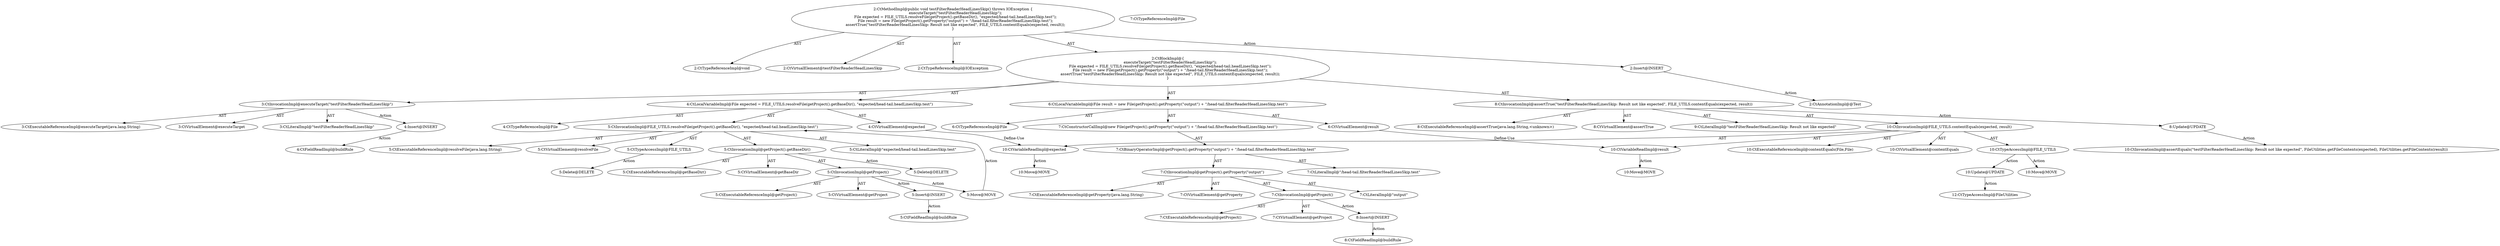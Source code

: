 digraph "testFilterReaderHeadLinesSkip#?" {
0 [label="2:CtTypeReferenceImpl@void" shape=ellipse]
1 [label="2:CtVirtualElement@testFilterReaderHeadLinesSkip" shape=ellipse]
2 [label="2:CtTypeReferenceImpl@IOException" shape=ellipse]
3 [label="3:CtExecutableReferenceImpl@executeTarget(java.lang.String)" shape=ellipse]
4 [label="3:CtVirtualElement@executeTarget" shape=ellipse]
5 [label="3:CtLiteralImpl@\"testFilterReaderHeadLinesSkip\"" shape=ellipse]
6 [label="3:CtInvocationImpl@executeTarget(\"testFilterReaderHeadLinesSkip\")" shape=ellipse]
7 [label="4:CtTypeReferenceImpl@File" shape=ellipse]
8 [label="5:CtExecutableReferenceImpl@resolveFile(java.lang.String)" shape=ellipse]
9 [label="5:CtVirtualElement@resolveFile" shape=ellipse]
10 [label="5:CtTypeAccessImpl@FILE_UTILS" shape=ellipse]
11 [label="5:CtExecutableReferenceImpl@getBaseDir()" shape=ellipse]
12 [label="5:CtVirtualElement@getBaseDir" shape=ellipse]
13 [label="5:CtExecutableReferenceImpl@getProject()" shape=ellipse]
14 [label="5:CtVirtualElement@getProject" shape=ellipse]
15 [label="5:CtInvocationImpl@getProject()" shape=ellipse]
16 [label="5:CtInvocationImpl@getProject().getBaseDir()" shape=ellipse]
17 [label="5:CtLiteralImpl@\"expected/head-tail.headLinesSkip.test\"" shape=ellipse]
18 [label="5:CtInvocationImpl@FILE_UTILS.resolveFile(getProject().getBaseDir(), \"expected/head-tail.headLinesSkip.test\")" shape=ellipse]
19 [label="4:CtVirtualElement@expected" shape=ellipse]
20 [label="4:CtLocalVariableImpl@File expected = FILE_UTILS.resolveFile(getProject().getBaseDir(), \"expected/head-tail.headLinesSkip.test\")" shape=ellipse]
21 [label="6:CtTypeReferenceImpl@File" shape=ellipse]
22 [label="7:CtTypeReferenceImpl@File" shape=ellipse]
23 [label="7:CtExecutableReferenceImpl@getProperty(java.lang.String)" shape=ellipse]
24 [label="7:CtVirtualElement@getProperty" shape=ellipse]
25 [label="7:CtExecutableReferenceImpl@getProject()" shape=ellipse]
26 [label="7:CtVirtualElement@getProject" shape=ellipse]
27 [label="7:CtInvocationImpl@getProject()" shape=ellipse]
28 [label="7:CtLiteralImpl@\"output\"" shape=ellipse]
29 [label="7:CtInvocationImpl@getProject().getProperty(\"output\")" shape=ellipse]
30 [label="7:CtLiteralImpl@\"/head-tail.filterReaderHeadLinesSkip.test\"" shape=ellipse]
31 [label="7:CtBinaryOperatorImpl@getProject().getProperty(\"output\") + \"/head-tail.filterReaderHeadLinesSkip.test\"" shape=ellipse]
32 [label="7:CtConstructorCallImpl@new File(getProject().getProperty(\"output\") + \"/head-tail.filterReaderHeadLinesSkip.test\")" shape=ellipse]
33 [label="6:CtVirtualElement@result" shape=ellipse]
34 [label="6:CtLocalVariableImpl@File result = new File(getProject().getProperty(\"output\") + \"/head-tail.filterReaderHeadLinesSkip.test\")" shape=ellipse]
35 [label="8:CtExecutableReferenceImpl@assertTrue(java.lang.String,<unknown>)" shape=ellipse]
36 [label="8:CtVirtualElement@assertTrue" shape=ellipse]
37 [label="9:CtLiteralImpl@\"testFilterReaderHeadLinesSkip: Result not like expected\"" shape=ellipse]
38 [label="10:CtExecutableReferenceImpl@contentEquals(File,File)" shape=ellipse]
39 [label="10:CtVirtualElement@contentEquals" shape=ellipse]
40 [label="10:CtTypeAccessImpl@FILE_UTILS" shape=ellipse]
41 [label="10:CtVariableReadImpl@expected" shape=ellipse]
42 [label="10:CtVariableReadImpl@result" shape=ellipse]
43 [label="10:CtInvocationImpl@FILE_UTILS.contentEquals(expected, result)" shape=ellipse]
44 [label="8:CtInvocationImpl@assertTrue(\"testFilterReaderHeadLinesSkip: Result not like expected\", FILE_UTILS.contentEquals(expected, result))" shape=ellipse]
45 [label="2:CtBlockImpl@\{
    executeTarget(\"testFilterReaderHeadLinesSkip\");
    File expected = FILE_UTILS.resolveFile(getProject().getBaseDir(), \"expected/head-tail.headLinesSkip.test\");
    File result = new File(getProject().getProperty(\"output\") + \"/head-tail.filterReaderHeadLinesSkip.test\");
    assertTrue(\"testFilterReaderHeadLinesSkip: Result not like expected\", FILE_UTILS.contentEquals(expected, result));
\}" shape=ellipse]
46 [label="2:CtMethodImpl@public void testFilterReaderHeadLinesSkip() throws IOException \{
    executeTarget(\"testFilterReaderHeadLinesSkip\");
    File expected = FILE_UTILS.resolveFile(getProject().getBaseDir(), \"expected/head-tail.headLinesSkip.test\");
    File result = new File(getProject().getProperty(\"output\") + \"/head-tail.filterReaderHeadLinesSkip.test\");
    assertTrue(\"testFilterReaderHeadLinesSkip: Result not like expected\", FILE_UTILS.contentEquals(expected, result));
\}" shape=ellipse]
47 [label="8:Update@UPDATE" shape=ellipse]
48 [label="10:CtInvocationImpl@assertEquals(\"testFilterReaderHeadLinesSkip: Result not like expected\", FileUtilities.getFileContents(expected), FileUtilities.getFileContents(result))" shape=ellipse]
49 [label="10:Update@UPDATE" shape=ellipse]
50 [label="12:CtTypeAccessImpl@FileUtilities" shape=ellipse]
51 [label="5:Delete@DELETE" shape=ellipse]
52 [label="5:Delete@DELETE" shape=ellipse]
53 [label="2:Insert@INSERT" shape=ellipse]
54 [label="2:CtAnnotationImpl@@Test" shape=ellipse]
55 [label="4:Insert@INSERT" shape=ellipse]
56 [label="4:CtFieldReadImpl@buildRule" shape=ellipse]
57 [label="5:Insert@INSERT" shape=ellipse]
58 [label="5:CtFieldReadImpl@buildRule" shape=ellipse]
59 [label="8:Insert@INSERT" shape=ellipse]
60 [label="8:CtFieldReadImpl@buildRule" shape=ellipse]
61 [label="5:Move@MOVE" shape=ellipse]
62 [label="10:Move@MOVE" shape=ellipse]
63 [label="10:Move@MOVE" shape=ellipse]
64 [label="10:Move@MOVE" shape=ellipse]
6 -> 4 [label="AST"];
6 -> 3 [label="AST"];
6 -> 5 [label="AST"];
6 -> 55 [label="Action"];
10 -> 51 [label="Action"];
15 -> 14 [label="AST"];
15 -> 13 [label="AST"];
15 -> 57 [label="Action"];
15 -> 61 [label="Action"];
16 -> 12 [label="AST"];
16 -> 15 [label="AST"];
16 -> 11 [label="AST"];
16 -> 52 [label="Action"];
18 -> 9 [label="AST"];
18 -> 10 [label="AST"];
18 -> 8 [label="AST"];
18 -> 16 [label="AST"];
18 -> 17 [label="AST"];
19 -> 41 [label="Define-Use"];
20 -> 19 [label="AST"];
20 -> 7 [label="AST"];
20 -> 18 [label="AST"];
27 -> 26 [label="AST"];
27 -> 25 [label="AST"];
27 -> 59 [label="Action"];
29 -> 24 [label="AST"];
29 -> 27 [label="AST"];
29 -> 23 [label="AST"];
29 -> 28 [label="AST"];
31 -> 29 [label="AST"];
31 -> 30 [label="AST"];
32 -> 31 [label="AST"];
33 -> 42 [label="Define-Use"];
34 -> 33 [label="AST"];
34 -> 21 [label="AST"];
34 -> 32 [label="AST"];
40 -> 49 [label="Action"];
40 -> 62 [label="Action"];
41 -> 63 [label="Action"];
42 -> 64 [label="Action"];
43 -> 39 [label="AST"];
43 -> 40 [label="AST"];
43 -> 38 [label="AST"];
43 -> 41 [label="AST"];
43 -> 42 [label="AST"];
44 -> 36 [label="AST"];
44 -> 35 [label="AST"];
44 -> 37 [label="AST"];
44 -> 43 [label="AST"];
44 -> 47 [label="Action"];
45 -> 6 [label="AST"];
45 -> 20 [label="AST"];
45 -> 34 [label="AST"];
45 -> 44 [label="AST"];
46 -> 1 [label="AST"];
46 -> 0 [label="AST"];
46 -> 2 [label="AST"];
46 -> 45 [label="AST"];
46 -> 53 [label="Action"];
47 -> 48 [label="Action"];
49 -> 50 [label="Action"];
53 -> 54 [label="Action"];
55 -> 56 [label="Action"];
57 -> 58 [label="Action"];
59 -> 60 [label="Action"];
61 -> 18 [label="Action"];
}